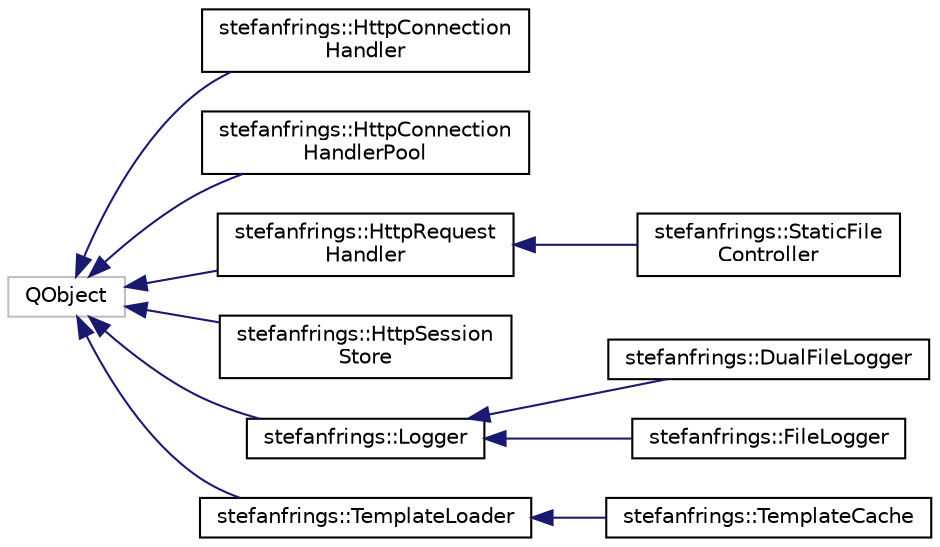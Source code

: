 digraph "Graphical Class Hierarchy"
{
 // LATEX_PDF_SIZE
  edge [fontname="Helvetica",fontsize="10",labelfontname="Helvetica",labelfontsize="10"];
  node [fontname="Helvetica",fontsize="10",shape=record];
  rankdir="LR";
  Node6 [label="QObject",height=0.2,width=0.4,color="grey75", fillcolor="white", style="filled",tooltip=" "];
  Node6 -> Node0 [dir="back",color="midnightblue",fontsize="10",style="solid",fontname="Helvetica"];
  Node0 [label="stefanfrings::HttpConnection\lHandler",height=0.2,width=0.4,color="black", fillcolor="white", style="filled",URL="$classstefanfrings_1_1HttpConnectionHandler.html",tooltip="Alias for QSslConfiguration if OpenSSL is not supported."];
  Node6 -> Node8 [dir="back",color="midnightblue",fontsize="10",style="solid",fontname="Helvetica"];
  Node8 [label="stefanfrings::HttpConnection\lHandlerPool",height=0.2,width=0.4,color="black", fillcolor="white", style="filled",URL="$classstefanfrings_1_1HttpConnectionHandlerPool.html",tooltip="Pool of http connection handlers."];
  Node6 -> Node9 [dir="back",color="midnightblue",fontsize="10",style="solid",fontname="Helvetica"];
  Node9 [label="stefanfrings::HttpRequest\lHandler",height=0.2,width=0.4,color="black", fillcolor="white", style="filled",URL="$classstefanfrings_1_1HttpRequestHandler.html",tooltip="The request handler generates a response for each HTTP request."];
  Node9 -> Node10 [dir="back",color="midnightblue",fontsize="10",style="solid",fontname="Helvetica"];
  Node10 [label="stefanfrings::StaticFile\lController",height=0.2,width=0.4,color="black", fillcolor="white", style="filled",URL="$classstefanfrings_1_1StaticFileController.html",tooltip="Delivers static files."];
  Node6 -> Node11 [dir="back",color="midnightblue",fontsize="10",style="solid",fontname="Helvetica"];
  Node11 [label="stefanfrings::HttpSession\lStore",height=0.2,width=0.4,color="black", fillcolor="white", style="filled",URL="$classstefanfrings_1_1HttpSessionStore.html",tooltip="Stores HTTP sessions and deletes them when they have expired."];
  Node6 -> Node12 [dir="back",color="midnightblue",fontsize="10",style="solid",fontname="Helvetica"];
  Node12 [label="stefanfrings::Logger",height=0.2,width=0.4,color="black", fillcolor="white", style="filled",URL="$classstefanfrings_1_1Logger.html",tooltip="Decorates and writes log messages to the console, stderr."];
  Node12 -> Node13 [dir="back",color="midnightblue",fontsize="10",style="solid",fontname="Helvetica"];
  Node13 [label="stefanfrings::DualFileLogger",height=0.2,width=0.4,color="black", fillcolor="white", style="filled",URL="$classstefanfrings_1_1DualFileLogger.html",tooltip="Writes log messages into two log files simultaneously."];
  Node12 -> Node14 [dir="back",color="midnightblue",fontsize="10",style="solid",fontname="Helvetica"];
  Node14 [label="stefanfrings::FileLogger",height=0.2,width=0.4,color="black", fillcolor="white", style="filled",URL="$classstefanfrings_1_1FileLogger.html",tooltip="Logger that uses a text file for output."];
  Node6 -> Node15 [dir="back",color="midnightblue",fontsize="10",style="solid",fontname="Helvetica"];
  Node15 [label="stefanfrings::TemplateLoader",height=0.2,width=0.4,color="black", fillcolor="white", style="filled",URL="$classstefanfrings_1_1TemplateLoader.html",tooltip="Loads localized versions of template files."];
  Node15 -> Node16 [dir="back",color="midnightblue",fontsize="10",style="solid",fontname="Helvetica"];
  Node16 [label="stefanfrings::TemplateCache",height=0.2,width=0.4,color="black", fillcolor="white", style="filled",URL="$classstefanfrings_1_1TemplateCache.html",tooltip="Caching template loader, reduces the amount of I/O and improves performance on remote file systems."];
}
